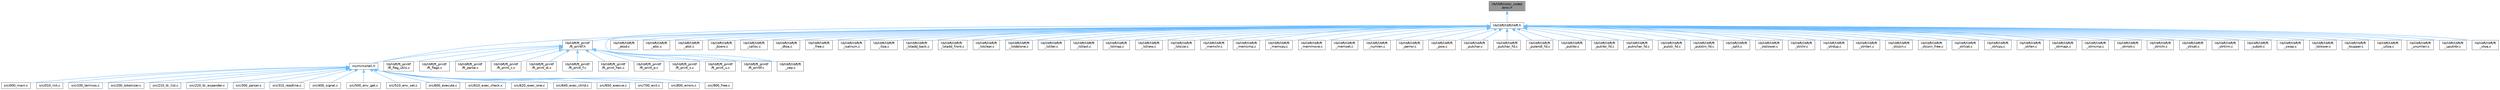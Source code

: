 digraph "lib/libft/color_codes/ansi.h"
{
 // LATEX_PDF_SIZE
  bgcolor="transparent";
  edge [fontname=Helvetica,fontsize=10,labelfontname=Helvetica,labelfontsize=10];
  node [fontname=Helvetica,fontsize=10,shape=box,height=0.2,width=0.4];
  Node1 [id="Node000001",label="lib/libft/color_codes\l/ansi.h",height=0.2,width=0.4,color="gray40", fillcolor="grey60", style="filled", fontcolor="black",tooltip=" "];
  Node1 -> Node2 [id="edge1_Node000001_Node000002",dir="back",color="steelblue1",style="solid",tooltip=" "];
  Node2 [id="Node000002",label="lib/libft/libft/libft.h",height=0.2,width=0.4,color="grey40", fillcolor="white", style="filled",URL="$libft_8h.html",tooltip=" "];
  Node2 -> Node3 [id="edge2_Node000002_Node000003",dir="back",color="steelblue1",style="solid",tooltip=" "];
  Node3 [id="Node000003",label="inc/minishell.h",height=0.2,width=0.4,color="grey40", fillcolor="white", style="filled",URL="$minishell_8h.html",tooltip=" "];
  Node3 -> Node4 [id="edge3_Node000003_Node000004",dir="back",color="steelblue1",style="solid",tooltip=" "];
  Node4 [id="Node000004",label="src/000_main.c",height=0.2,width=0.4,color="grey40", fillcolor="white", style="filled",URL="$000__main_8c.html",tooltip=" "];
  Node3 -> Node5 [id="edge4_Node000003_Node000005",dir="back",color="steelblue1",style="solid",tooltip=" "];
  Node5 [id="Node000005",label="src/010_init.c",height=0.2,width=0.4,color="grey40", fillcolor="white", style="filled",URL="$010__init_8c.html",tooltip=" "];
  Node3 -> Node6 [id="edge5_Node000003_Node000006",dir="back",color="steelblue1",style="solid",tooltip=" "];
  Node6 [id="Node000006",label="src/100_termios.c",height=0.2,width=0.4,color="grey40", fillcolor="white", style="filled",URL="$100__termios_8c.html",tooltip=" "];
  Node3 -> Node7 [id="edge6_Node000003_Node000007",dir="back",color="steelblue1",style="solid",tooltip=" "];
  Node7 [id="Node000007",label="src/200_tokenizer.c",height=0.2,width=0.4,color="grey40", fillcolor="white", style="filled",URL="$200__tokenizer_8c.html",tooltip=" "];
  Node3 -> Node8 [id="edge7_Node000003_Node000008",dir="back",color="steelblue1",style="solid",tooltip=" "];
  Node8 [id="Node000008",label="src/210_tk_list.c",height=0.2,width=0.4,color="grey40", fillcolor="white", style="filled",URL="$210__tk__list_8c.html",tooltip=" "];
  Node3 -> Node9 [id="edge8_Node000003_Node000009",dir="back",color="steelblue1",style="solid",tooltip=" "];
  Node9 [id="Node000009",label="src/220_tk_expander.c",height=0.2,width=0.4,color="grey40", fillcolor="white", style="filled",URL="$220__tk__expander_8c.html",tooltip=" "];
  Node3 -> Node10 [id="edge9_Node000003_Node000010",dir="back",color="steelblue1",style="solid",tooltip=" "];
  Node10 [id="Node000010",label="src/300_parser.c",height=0.2,width=0.4,color="grey40", fillcolor="white", style="filled",URL="$300__parser_8c.html",tooltip=" "];
  Node3 -> Node11 [id="edge10_Node000003_Node000011",dir="back",color="steelblue1",style="solid",tooltip=" "];
  Node11 [id="Node000011",label="src/310_readline.c",height=0.2,width=0.4,color="grey40", fillcolor="white", style="filled",URL="$310__readline_8c.html",tooltip=" "];
  Node3 -> Node12 [id="edge11_Node000003_Node000012",dir="back",color="steelblue1",style="solid",tooltip=" "];
  Node12 [id="Node000012",label="src/400_signal.c",height=0.2,width=0.4,color="grey40", fillcolor="white", style="filled",URL="$400__signal_8c.html",tooltip=" "];
  Node3 -> Node13 [id="edge12_Node000003_Node000013",dir="back",color="steelblue1",style="solid",tooltip=" "];
  Node13 [id="Node000013",label="src/500_env_get.c",height=0.2,width=0.4,color="grey40", fillcolor="white", style="filled",URL="$500__env__get_8c.html",tooltip=" "];
  Node3 -> Node14 [id="edge13_Node000003_Node000014",dir="back",color="steelblue1",style="solid",tooltip=" "];
  Node14 [id="Node000014",label="src/510_env_set.c",height=0.2,width=0.4,color="grey40", fillcolor="white", style="filled",URL="$510__env__set_8c.html",tooltip=" "];
  Node3 -> Node15 [id="edge14_Node000003_Node000015",dir="back",color="steelblue1",style="solid",tooltip=" "];
  Node15 [id="Node000015",label="src/600_execute.c",height=0.2,width=0.4,color="grey40", fillcolor="white", style="filled",URL="$600__execute_8c.html",tooltip=" "];
  Node3 -> Node16 [id="edge15_Node000003_Node000016",dir="back",color="steelblue1",style="solid",tooltip=" "];
  Node16 [id="Node000016",label="src/610_exec_check.c",height=0.2,width=0.4,color="grey40", fillcolor="white", style="filled",URL="$610__exec__check_8c.html",tooltip=" "];
  Node3 -> Node17 [id="edge16_Node000003_Node000017",dir="back",color="steelblue1",style="solid",tooltip=" "];
  Node17 [id="Node000017",label="src/620_exec_one.c",height=0.2,width=0.4,color="grey40", fillcolor="white", style="filled",URL="$620__exec__one_8c.html",tooltip=" "];
  Node3 -> Node18 [id="edge17_Node000003_Node000018",dir="back",color="steelblue1",style="solid",tooltip=" "];
  Node18 [id="Node000018",label="src/640_exec_child.c",height=0.2,width=0.4,color="grey40", fillcolor="white", style="filled",URL="$640__exec__child_8c.html",tooltip=" "];
  Node3 -> Node19 [id="edge18_Node000003_Node000019",dir="back",color="steelblue1",style="solid",tooltip=" "];
  Node19 [id="Node000019",label="src/650_execve.c",height=0.2,width=0.4,color="grey40", fillcolor="white", style="filled",URL="$650__execve_8c.html",tooltip=" "];
  Node3 -> Node20 [id="edge19_Node000003_Node000020",dir="back",color="steelblue1",style="solid",tooltip=" "];
  Node20 [id="Node000020",label="src/700_exit.c",height=0.2,width=0.4,color="grey40", fillcolor="white", style="filled",URL="$700__exit_8c.html",tooltip=" "];
  Node3 -> Node21 [id="edge20_Node000003_Node000021",dir="back",color="steelblue1",style="solid",tooltip=" "];
  Node21 [id="Node000021",label="src/800_errors.c",height=0.2,width=0.4,color="grey40", fillcolor="white", style="filled",URL="$800__errors_8c.html",tooltip="static void ft_kill(t_shell *sh, int sig);"];
  Node3 -> Node22 [id="edge21_Node000003_Node000022",dir="back",color="steelblue1",style="solid",tooltip=" "];
  Node22 [id="Node000022",label="src/900_free.c",height=0.2,width=0.4,color="grey40", fillcolor="white", style="filled",URL="$900__free_8c.html",tooltip=" "];
  Node2 -> Node23 [id="edge22_Node000002_Node000023",dir="back",color="steelblue1",style="solid",tooltip=" "];
  Node23 [id="Node000023",label="lib/libft/ft_printf\l/ft_printf.h",height=0.2,width=0.4,color="grey40", fillcolor="white", style="filled",URL="$ft__printf_8h.html",tooltip=" "];
  Node23 -> Node3 [id="edge23_Node000023_Node000003",dir="back",color="steelblue1",style="solid",tooltip=" "];
  Node23 -> Node24 [id="edge24_Node000023_Node000024",dir="back",color="steelblue1",style="solid",tooltip=" "];
  Node24 [id="Node000024",label="lib/libft/ft_printf\l/ft_flag_utils.c",height=0.2,width=0.4,color="grey40", fillcolor="white", style="filled",URL="$ft__flag__utils_8c.html",tooltip=" "];
  Node23 -> Node25 [id="edge25_Node000023_Node000025",dir="back",color="steelblue1",style="solid",tooltip=" "];
  Node25 [id="Node000025",label="lib/libft/ft_printf\l/ft_flags.c",height=0.2,width=0.4,color="grey40", fillcolor="white", style="filled",URL="$ft__flags_8c.html",tooltip=" "];
  Node23 -> Node26 [id="edge26_Node000023_Node000026",dir="back",color="steelblue1",style="solid",tooltip=" "];
  Node26 [id="Node000026",label="lib/libft/ft_printf\l/ft_parse.c",height=0.2,width=0.4,color="grey40", fillcolor="white", style="filled",URL="$ft__parse_8c.html",tooltip=" "];
  Node23 -> Node27 [id="edge27_Node000023_Node000027",dir="back",color="steelblue1",style="solid",tooltip=" "];
  Node27 [id="Node000027",label="lib/libft/ft_printf\l/ft_print_c.c",height=0.2,width=0.4,color="grey40", fillcolor="white", style="filled",URL="$ft__print__c_8c.html",tooltip=" "];
  Node23 -> Node28 [id="edge28_Node000023_Node000028",dir="back",color="steelblue1",style="solid",tooltip=" "];
  Node28 [id="Node000028",label="lib/libft/ft_printf\l/ft_print_di.c",height=0.2,width=0.4,color="grey40", fillcolor="white", style="filled",URL="$ft__print__di_8c.html",tooltip=" "];
  Node23 -> Node29 [id="edge29_Node000023_Node000029",dir="back",color="steelblue1",style="solid",tooltip=" "];
  Node29 [id="Node000029",label="lib/libft/ft_printf\l/ft_print_f.c",height=0.2,width=0.4,color="grey40", fillcolor="white", style="filled",URL="$ft__print__f_8c.html",tooltip=" "];
  Node23 -> Node30 [id="edge30_Node000023_Node000030",dir="back",color="steelblue1",style="solid",tooltip=" "];
  Node30 [id="Node000030",label="lib/libft/ft_printf\l/ft_print_hex.c",height=0.2,width=0.4,color="grey40", fillcolor="white", style="filled",URL="$ft__print__hex_8c.html",tooltip=" "];
  Node23 -> Node31 [id="edge31_Node000023_Node000031",dir="back",color="steelblue1",style="solid",tooltip=" "];
  Node31 [id="Node000031",label="lib/libft/ft_printf\l/ft_print_p.c",height=0.2,width=0.4,color="grey40", fillcolor="white", style="filled",URL="$ft__print__p_8c.html",tooltip=" "];
  Node23 -> Node32 [id="edge32_Node000023_Node000032",dir="back",color="steelblue1",style="solid",tooltip=" "];
  Node32 [id="Node000032",label="lib/libft/ft_printf\l/ft_print_s.c",height=0.2,width=0.4,color="grey40", fillcolor="white", style="filled",URL="$ft__print__s_8c.html",tooltip=" "];
  Node23 -> Node33 [id="edge33_Node000023_Node000033",dir="back",color="steelblue1",style="solid",tooltip=" "];
  Node33 [id="Node000033",label="lib/libft/ft_printf\l/ft_print_u.c",height=0.2,width=0.4,color="grey40", fillcolor="white", style="filled",URL="$ft__print__u_8c.html",tooltip=" "];
  Node23 -> Node34 [id="edge34_Node000023_Node000034",dir="back",color="steelblue1",style="solid",tooltip=" "];
  Node34 [id="Node000034",label="lib/libft/ft_printf\l/ft_printf.c",height=0.2,width=0.4,color="grey40", fillcolor="white", style="filled",URL="$ft__printf_8c.html",tooltip=" "];
  Node23 -> Node35 [id="edge35_Node000023_Node000035",dir="back",color="steelblue1",style="solid",tooltip=" "];
  Node35 [id="Node000035",label="lib/libft/libft/ft\l_sep.c",height=0.2,width=0.4,color="grey40", fillcolor="white", style="filled",URL="$ft__sep_8c.html",tooltip=" "];
  Node2 -> Node36 [id="edge36_Node000002_Node000036",dir="back",color="steelblue1",style="solid",tooltip=" "];
  Node36 [id="Node000036",label="lib/libft/libft/ft\l_atod.c",height=0.2,width=0.4,color="grey40", fillcolor="white", style="filled",URL="$ft__atod_8c.html",tooltip=" "];
  Node2 -> Node37 [id="edge37_Node000002_Node000037",dir="back",color="steelblue1",style="solid",tooltip=" "];
  Node37 [id="Node000037",label="lib/libft/libft/ft\l_atoi.c",height=0.2,width=0.4,color="grey40", fillcolor="white", style="filled",URL="$ft__atoi_8c.html",tooltip=" "];
  Node2 -> Node38 [id="edge38_Node000002_Node000038",dir="back",color="steelblue1",style="solid",tooltip=" "];
  Node38 [id="Node000038",label="lib/libft/libft/ft\l_atol.c",height=0.2,width=0.4,color="grey40", fillcolor="white", style="filled",URL="$ft__atol_8c.html",tooltip=" "];
  Node2 -> Node39 [id="edge39_Node000002_Node000039",dir="back",color="steelblue1",style="solid",tooltip=" "];
  Node39 [id="Node000039",label="lib/libft/libft/ft\l_bzero.c",height=0.2,width=0.4,color="grey40", fillcolor="white", style="filled",URL="$ft__bzero_8c.html",tooltip=" "];
  Node2 -> Node40 [id="edge40_Node000002_Node000040",dir="back",color="steelblue1",style="solid",tooltip=" "];
  Node40 [id="Node000040",label="lib/libft/libft/ft\l_calloc.c",height=0.2,width=0.4,color="grey40", fillcolor="white", style="filled",URL="$ft__calloc_8c.html",tooltip=" "];
  Node2 -> Node41 [id="edge41_Node000002_Node000041",dir="back",color="steelblue1",style="solid",tooltip=" "];
  Node41 [id="Node000041",label="lib/libft/libft/ft\l_dtoa.c",height=0.2,width=0.4,color="grey40", fillcolor="white", style="filled",URL="$ft__dtoa_8c.html",tooltip=" "];
  Node2 -> Node42 [id="edge42_Node000002_Node000042",dir="back",color="steelblue1",style="solid",tooltip=" "];
  Node42 [id="Node000042",label="lib/libft/libft/ft\l_free.c",height=0.2,width=0.4,color="grey40", fillcolor="white", style="filled",URL="$ft__free_8c.html",tooltip=" "];
  Node2 -> Node43 [id="edge43_Node000002_Node000043",dir="back",color="steelblue1",style="solid",tooltip=" "];
  Node43 [id="Node000043",label="lib/libft/libft/ft\l_isalnum.c",height=0.2,width=0.4,color="grey40", fillcolor="white", style="filled",URL="$ft__isalnum_8c.html",tooltip=" "];
  Node2 -> Node44 [id="edge44_Node000002_Node000044",dir="back",color="steelblue1",style="solid",tooltip=" "];
  Node44 [id="Node000044",label="lib/libft/libft/ft\l_itoa.c",height=0.2,width=0.4,color="grey40", fillcolor="white", style="filled",URL="$ft__itoa_8c.html",tooltip=" "];
  Node2 -> Node45 [id="edge45_Node000002_Node000045",dir="back",color="steelblue1",style="solid",tooltip=" "];
  Node45 [id="Node000045",label="lib/libft/libft/ft\l_lstadd_back.c",height=0.2,width=0.4,color="grey40", fillcolor="white", style="filled",URL="$ft__lstadd__back_8c.html",tooltip=" "];
  Node2 -> Node46 [id="edge46_Node000002_Node000046",dir="back",color="steelblue1",style="solid",tooltip=" "];
  Node46 [id="Node000046",label="lib/libft/libft/ft\l_lstadd_front.c",height=0.2,width=0.4,color="grey40", fillcolor="white", style="filled",URL="$ft__lstadd__front_8c.html",tooltip=" "];
  Node2 -> Node47 [id="edge47_Node000002_Node000047",dir="back",color="steelblue1",style="solid",tooltip=" "];
  Node47 [id="Node000047",label="lib/libft/libft/ft\l_lstclear.c",height=0.2,width=0.4,color="grey40", fillcolor="white", style="filled",URL="$ft__lstclear_8c.html",tooltip=" "];
  Node2 -> Node48 [id="edge48_Node000002_Node000048",dir="back",color="steelblue1",style="solid",tooltip=" "];
  Node48 [id="Node000048",label="lib/libft/libft/ft\l_lstdelone.c",height=0.2,width=0.4,color="grey40", fillcolor="white", style="filled",URL="$ft__lstdelone_8c.html",tooltip=" "];
  Node2 -> Node49 [id="edge49_Node000002_Node000049",dir="back",color="steelblue1",style="solid",tooltip=" "];
  Node49 [id="Node000049",label="lib/libft/libft/ft\l_lstiter.c",height=0.2,width=0.4,color="grey40", fillcolor="white", style="filled",URL="$ft__lstiter_8c.html",tooltip=" "];
  Node2 -> Node50 [id="edge50_Node000002_Node000050",dir="back",color="steelblue1",style="solid",tooltip=" "];
  Node50 [id="Node000050",label="lib/libft/libft/ft\l_lstlast.c",height=0.2,width=0.4,color="grey40", fillcolor="white", style="filled",URL="$ft__lstlast_8c.html",tooltip=" "];
  Node2 -> Node51 [id="edge51_Node000002_Node000051",dir="back",color="steelblue1",style="solid",tooltip=" "];
  Node51 [id="Node000051",label="lib/libft/libft/ft\l_lstmap.c",height=0.2,width=0.4,color="grey40", fillcolor="white", style="filled",URL="$ft__lstmap_8c.html",tooltip=" "];
  Node2 -> Node52 [id="edge52_Node000002_Node000052",dir="back",color="steelblue1",style="solid",tooltip=" "];
  Node52 [id="Node000052",label="lib/libft/libft/ft\l_lstnew.c",height=0.2,width=0.4,color="grey40", fillcolor="white", style="filled",URL="$ft__lstnew_8c.html",tooltip=" "];
  Node2 -> Node53 [id="edge53_Node000002_Node000053",dir="back",color="steelblue1",style="solid",tooltip=" "];
  Node53 [id="Node000053",label="lib/libft/libft/ft\l_lstsize.c",height=0.2,width=0.4,color="grey40", fillcolor="white", style="filled",URL="$ft__lstsize_8c.html",tooltip=" "];
  Node2 -> Node54 [id="edge54_Node000002_Node000054",dir="back",color="steelblue1",style="solid",tooltip=" "];
  Node54 [id="Node000054",label="lib/libft/libft/ft\l_memchr.c",height=0.2,width=0.4,color="grey40", fillcolor="white", style="filled",URL="$ft__memchr_8c.html",tooltip=" "];
  Node2 -> Node55 [id="edge55_Node000002_Node000055",dir="back",color="steelblue1",style="solid",tooltip=" "];
  Node55 [id="Node000055",label="lib/libft/libft/ft\l_memcmp.c",height=0.2,width=0.4,color="grey40", fillcolor="white", style="filled",URL="$ft__memcmp_8c.html",tooltip=" "];
  Node2 -> Node56 [id="edge56_Node000002_Node000056",dir="back",color="steelblue1",style="solid",tooltip=" "];
  Node56 [id="Node000056",label="lib/libft/libft/ft\l_memcpy.c",height=0.2,width=0.4,color="grey40", fillcolor="white", style="filled",URL="$ft__memcpy_8c.html",tooltip=" "];
  Node2 -> Node57 [id="edge57_Node000002_Node000057",dir="back",color="steelblue1",style="solid",tooltip=" "];
  Node57 [id="Node000057",label="lib/libft/libft/ft\l_memmove.c",height=0.2,width=0.4,color="grey40", fillcolor="white", style="filled",URL="$ft__memmove_8c.html",tooltip=" "];
  Node2 -> Node58 [id="edge58_Node000002_Node000058",dir="back",color="steelblue1",style="solid",tooltip=" "];
  Node58 [id="Node000058",label="lib/libft/libft/ft\l_memset.c",height=0.2,width=0.4,color="grey40", fillcolor="white", style="filled",URL="$ft__memset_8c.html",tooltip=" "];
  Node2 -> Node59 [id="edge59_Node000002_Node000059",dir="back",color="steelblue1",style="solid",tooltip=" "];
  Node59 [id="Node000059",label="lib/libft/libft/ft\l_numlen.c",height=0.2,width=0.4,color="grey40", fillcolor="white", style="filled",URL="$ft__numlen_8c.html",tooltip=" "];
  Node2 -> Node60 [id="edge60_Node000002_Node000060",dir="back",color="steelblue1",style="solid",tooltip=" "];
  Node60 [id="Node000060",label="lib/libft/libft/ft\l_perror.c",height=0.2,width=0.4,color="grey40", fillcolor="white", style="filled",URL="$ft__perror_8c.html",tooltip=" "];
  Node2 -> Node61 [id="edge61_Node000002_Node000061",dir="back",color="steelblue1",style="solid",tooltip=" "];
  Node61 [id="Node000061",label="lib/libft/libft/ft\l_pow.c",height=0.2,width=0.4,color="grey40", fillcolor="white", style="filled",URL="$ft__pow_8c.html",tooltip=" "];
  Node2 -> Node62 [id="edge62_Node000002_Node000062",dir="back",color="steelblue1",style="solid",tooltip=" "];
  Node62 [id="Node000062",label="lib/libft/libft/ft\l_putchar.c",height=0.2,width=0.4,color="grey40", fillcolor="white", style="filled",URL="$ft__putchar_8c.html",tooltip=" "];
  Node2 -> Node63 [id="edge63_Node000002_Node000063",dir="back",color="steelblue1",style="solid",tooltip=" "];
  Node63 [id="Node000063",label="lib/libft/libft/ft\l_putchar_fd.c",height=0.2,width=0.4,color="grey40", fillcolor="white", style="filled",URL="$ft__putchar__fd_8c.html",tooltip=" "];
  Node2 -> Node64 [id="edge64_Node000002_Node000064",dir="back",color="steelblue1",style="solid",tooltip=" "];
  Node64 [id="Node000064",label="lib/libft/libft/ft\l_putendl_fd.c",height=0.2,width=0.4,color="grey40", fillcolor="white", style="filled",URL="$ft__putendl__fd_8c.html",tooltip=" "];
  Node2 -> Node65 [id="edge65_Node000002_Node000065",dir="back",color="steelblue1",style="solid",tooltip=" "];
  Node65 [id="Node000065",label="lib/libft/libft/ft\l_putnbr.c",height=0.2,width=0.4,color="grey40", fillcolor="white", style="filled",URL="$ft__putnbr_8c.html",tooltip=" "];
  Node2 -> Node66 [id="edge66_Node000002_Node000066",dir="back",color="steelblue1",style="solid",tooltip=" "];
  Node66 [id="Node000066",label="lib/libft/libft/ft\l_putnbr_fd.c",height=0.2,width=0.4,color="grey40", fillcolor="white", style="filled",URL="$ft__putnbr__fd_8c.html",tooltip=" "];
  Node2 -> Node67 [id="edge67_Node000002_Node000067",dir="back",color="steelblue1",style="solid",tooltip=" "];
  Node67 [id="Node000067",label="lib/libft/libft/ft\l_putnchar_fd.c",height=0.2,width=0.4,color="grey40", fillcolor="white", style="filled",URL="$ft__putnchar__fd_8c.html",tooltip=" "];
  Node2 -> Node68 [id="edge68_Node000002_Node000068",dir="back",color="steelblue1",style="solid",tooltip=" "];
  Node68 [id="Node000068",label="lib/libft/libft/ft\l_putstr_fd.c",height=0.2,width=0.4,color="grey40", fillcolor="white", style="filled",URL="$ft__putstr__fd_8c.html",tooltip=" "];
  Node2 -> Node69 [id="edge69_Node000002_Node000069",dir="back",color="steelblue1",style="solid",tooltip=" "];
  Node69 [id="Node000069",label="lib/libft/libft/ft\l_putstrn_fd.c",height=0.2,width=0.4,color="grey40", fillcolor="white", style="filled",URL="$ft__putstrn__fd_8c.html",tooltip=" "];
  Node2 -> Node35 [id="edge70_Node000002_Node000035",dir="back",color="steelblue1",style="solid",tooltip=" "];
  Node2 -> Node70 [id="edge71_Node000002_Node000070",dir="back",color="steelblue1",style="solid",tooltip=" "];
  Node70 [id="Node000070",label="lib/libft/libft/ft\l_split.c",height=0.2,width=0.4,color="grey40", fillcolor="white", style="filled",URL="$ft__split_8c.html",tooltip=" "];
  Node2 -> Node71 [id="edge72_Node000002_Node000071",dir="back",color="steelblue1",style="solid",tooltip=" "];
  Node71 [id="Node000071",label="lib/libft/libft/ft\l_stolower.c",height=0.2,width=0.4,color="grey40", fillcolor="white", style="filled",URL="$ft__stolower_8c.html",tooltip=" "];
  Node2 -> Node72 [id="edge73_Node000002_Node000072",dir="back",color="steelblue1",style="solid",tooltip=" "];
  Node72 [id="Node000072",label="lib/libft/libft/ft\l_strchr.c",height=0.2,width=0.4,color="grey40", fillcolor="white", style="filled",URL="$ft__strchr_8c.html",tooltip=" "];
  Node2 -> Node73 [id="edge74_Node000002_Node000073",dir="back",color="steelblue1",style="solid",tooltip=" "];
  Node73 [id="Node000073",label="lib/libft/libft/ft\l_strdup.c",height=0.2,width=0.4,color="grey40", fillcolor="white", style="filled",URL="$ft__strdup_8c.html",tooltip=" "];
  Node2 -> Node74 [id="edge75_Node000002_Node000074",dir="back",color="steelblue1",style="solid",tooltip=" "];
  Node74 [id="Node000074",label="lib/libft/libft/ft\l_striteri.c",height=0.2,width=0.4,color="grey40", fillcolor="white", style="filled",URL="$ft__striteri_8c.html",tooltip=" "];
  Node2 -> Node75 [id="edge76_Node000002_Node000075",dir="back",color="steelblue1",style="solid",tooltip=" "];
  Node75 [id="Node000075",label="lib/libft/libft/ft\l_strjoin.c",height=0.2,width=0.4,color="grey40", fillcolor="white", style="filled",URL="$ft__strjoin_8c.html",tooltip=" "];
  Node2 -> Node76 [id="edge77_Node000002_Node000076",dir="back",color="steelblue1",style="solid",tooltip=" "];
  Node76 [id="Node000076",label="lib/libft/libft/ft\l_strjoin_free.c",height=0.2,width=0.4,color="grey40", fillcolor="white", style="filled",URL="$ft__strjoin__free_8c.html",tooltip=" "];
  Node2 -> Node77 [id="edge78_Node000002_Node000077",dir="back",color="steelblue1",style="solid",tooltip=" "];
  Node77 [id="Node000077",label="lib/libft/libft/ft\l_strlcat.c",height=0.2,width=0.4,color="grey40", fillcolor="white", style="filled",URL="$ft__strlcat_8c.html",tooltip=" "];
  Node2 -> Node78 [id="edge79_Node000002_Node000078",dir="back",color="steelblue1",style="solid",tooltip=" "];
  Node78 [id="Node000078",label="lib/libft/libft/ft\l_strlcpy.c",height=0.2,width=0.4,color="grey40", fillcolor="white", style="filled",URL="$ft__strlcpy_8c.html",tooltip=" "];
  Node2 -> Node79 [id="edge80_Node000002_Node000079",dir="back",color="steelblue1",style="solid",tooltip=" "];
  Node79 [id="Node000079",label="lib/libft/libft/ft\l_strlen.c",height=0.2,width=0.4,color="grey40", fillcolor="white", style="filled",URL="$ft__strlen_8c.html",tooltip=" "];
  Node2 -> Node80 [id="edge81_Node000002_Node000080",dir="back",color="steelblue1",style="solid",tooltip=" "];
  Node80 [id="Node000080",label="lib/libft/libft/ft\l_strmapi.c",height=0.2,width=0.4,color="grey40", fillcolor="white", style="filled",URL="$ft__strmapi_8c.html",tooltip=" "];
  Node2 -> Node81 [id="edge82_Node000002_Node000081",dir="back",color="steelblue1",style="solid",tooltip=" "];
  Node81 [id="Node000081",label="lib/libft/libft/ft\l_strncmp.c",height=0.2,width=0.4,color="grey40", fillcolor="white", style="filled",URL="$ft__strncmp_8c.html",tooltip=" "];
  Node2 -> Node82 [id="edge83_Node000002_Node000082",dir="back",color="steelblue1",style="solid",tooltip=" "];
  Node82 [id="Node000082",label="lib/libft/libft/ft\l_strnstr.c",height=0.2,width=0.4,color="grey40", fillcolor="white", style="filled",URL="$ft__strnstr_8c.html",tooltip=" "];
  Node2 -> Node83 [id="edge84_Node000002_Node000083",dir="back",color="steelblue1",style="solid",tooltip=" "];
  Node83 [id="Node000083",label="lib/libft/libft/ft\l_strrchr.c",height=0.2,width=0.4,color="grey40", fillcolor="white", style="filled",URL="$ft__strrchr_8c.html",tooltip=" "];
  Node2 -> Node84 [id="edge85_Node000002_Node000084",dir="back",color="steelblue1",style="solid",tooltip=" "];
  Node84 [id="Node000084",label="lib/libft/libft/ft\l_strset.c",height=0.2,width=0.4,color="grey40", fillcolor="white", style="filled",URL="$ft__strset_8c.html",tooltip=" "];
  Node2 -> Node85 [id="edge86_Node000002_Node000085",dir="back",color="steelblue1",style="solid",tooltip=" "];
  Node85 [id="Node000085",label="lib/libft/libft/ft\l_strtrim.c",height=0.2,width=0.4,color="grey40", fillcolor="white", style="filled",URL="$ft__strtrim_8c.html",tooltip=" "];
  Node2 -> Node86 [id="edge87_Node000002_Node000086",dir="back",color="steelblue1",style="solid",tooltip=" "];
  Node86 [id="Node000086",label="lib/libft/libft/ft\l_substr.c",height=0.2,width=0.4,color="grey40", fillcolor="white", style="filled",URL="$ft__substr_8c.html",tooltip=" "];
  Node2 -> Node87 [id="edge88_Node000002_Node000087",dir="back",color="steelblue1",style="solid",tooltip=" "];
  Node87 [id="Node000087",label="lib/libft/libft/ft\l_swap.c",height=0.2,width=0.4,color="grey40", fillcolor="white", style="filled",URL="$ft__swap_8c.html",tooltip=" "];
  Node2 -> Node88 [id="edge89_Node000002_Node000088",dir="back",color="steelblue1",style="solid",tooltip=" "];
  Node88 [id="Node000088",label="lib/libft/libft/ft\l_tolower.c",height=0.2,width=0.4,color="grey40", fillcolor="white", style="filled",URL="$ft__tolower_8c.html",tooltip=" "];
  Node2 -> Node89 [id="edge90_Node000002_Node000089",dir="back",color="steelblue1",style="solid",tooltip=" "];
  Node89 [id="Node000089",label="lib/libft/libft/ft\l_toupper.c",height=0.2,width=0.4,color="grey40", fillcolor="white", style="filled",URL="$ft__toupper_8c.html",tooltip=" "];
  Node2 -> Node90 [id="edge91_Node000002_Node000090",dir="back",color="steelblue1",style="solid",tooltip=" "];
  Node90 [id="Node000090",label="lib/libft/libft/ft\l_uitoa.c",height=0.2,width=0.4,color="grey40", fillcolor="white", style="filled",URL="$ft__uitoa_8c.html",tooltip=" "];
  Node2 -> Node91 [id="edge92_Node000002_Node000091",dir="back",color="steelblue1",style="solid",tooltip=" "];
  Node91 [id="Node000091",label="lib/libft/libft/ft\l_unumlen.c",height=0.2,width=0.4,color="grey40", fillcolor="white", style="filled",URL="$ft__unumlen_8c.html",tooltip=" "];
  Node2 -> Node92 [id="edge93_Node000002_Node000092",dir="back",color="steelblue1",style="solid",tooltip=" "];
  Node92 [id="Node000092",label="lib/libft/libft/ft\l_uputnbr.c",height=0.2,width=0.4,color="grey40", fillcolor="white", style="filled",URL="$ft__uputnbr_8c.html",tooltip=" "];
  Node2 -> Node93 [id="edge94_Node000002_Node000093",dir="back",color="steelblue1",style="solid",tooltip=" "];
  Node93 [id="Node000093",label="lib/libft/libft/ft\l_xtoa.c",height=0.2,width=0.4,color="grey40", fillcolor="white", style="filled",URL="$ft__xtoa_8c.html",tooltip=" "];
}
